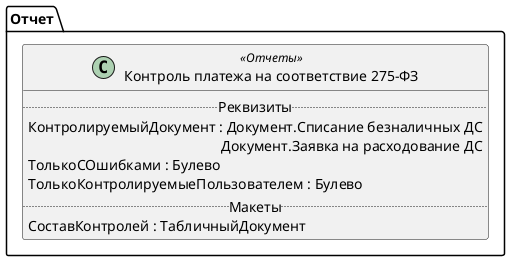﻿@startuml КонтрольПлатежаНаСоответствие275ФЗ
'!include templates.wsd
'..\include templates.wsd
class Отчет.КонтрольПлатежаНаСоответствие275ФЗ as "Контроль платежа на соответствие 275-ФЗ" <<Отчеты>>
{
..Реквизиты..
КонтролируемыйДокумент : Документ.Списание безналичных ДС\rДокумент.Заявка на расходование ДС
ТолькоСОшибками : Булево
ТолькоКонтролируемыеПользователем : Булево
..Макеты..
СоставКонтролей : ТабличныйДокумент
}
@enduml
